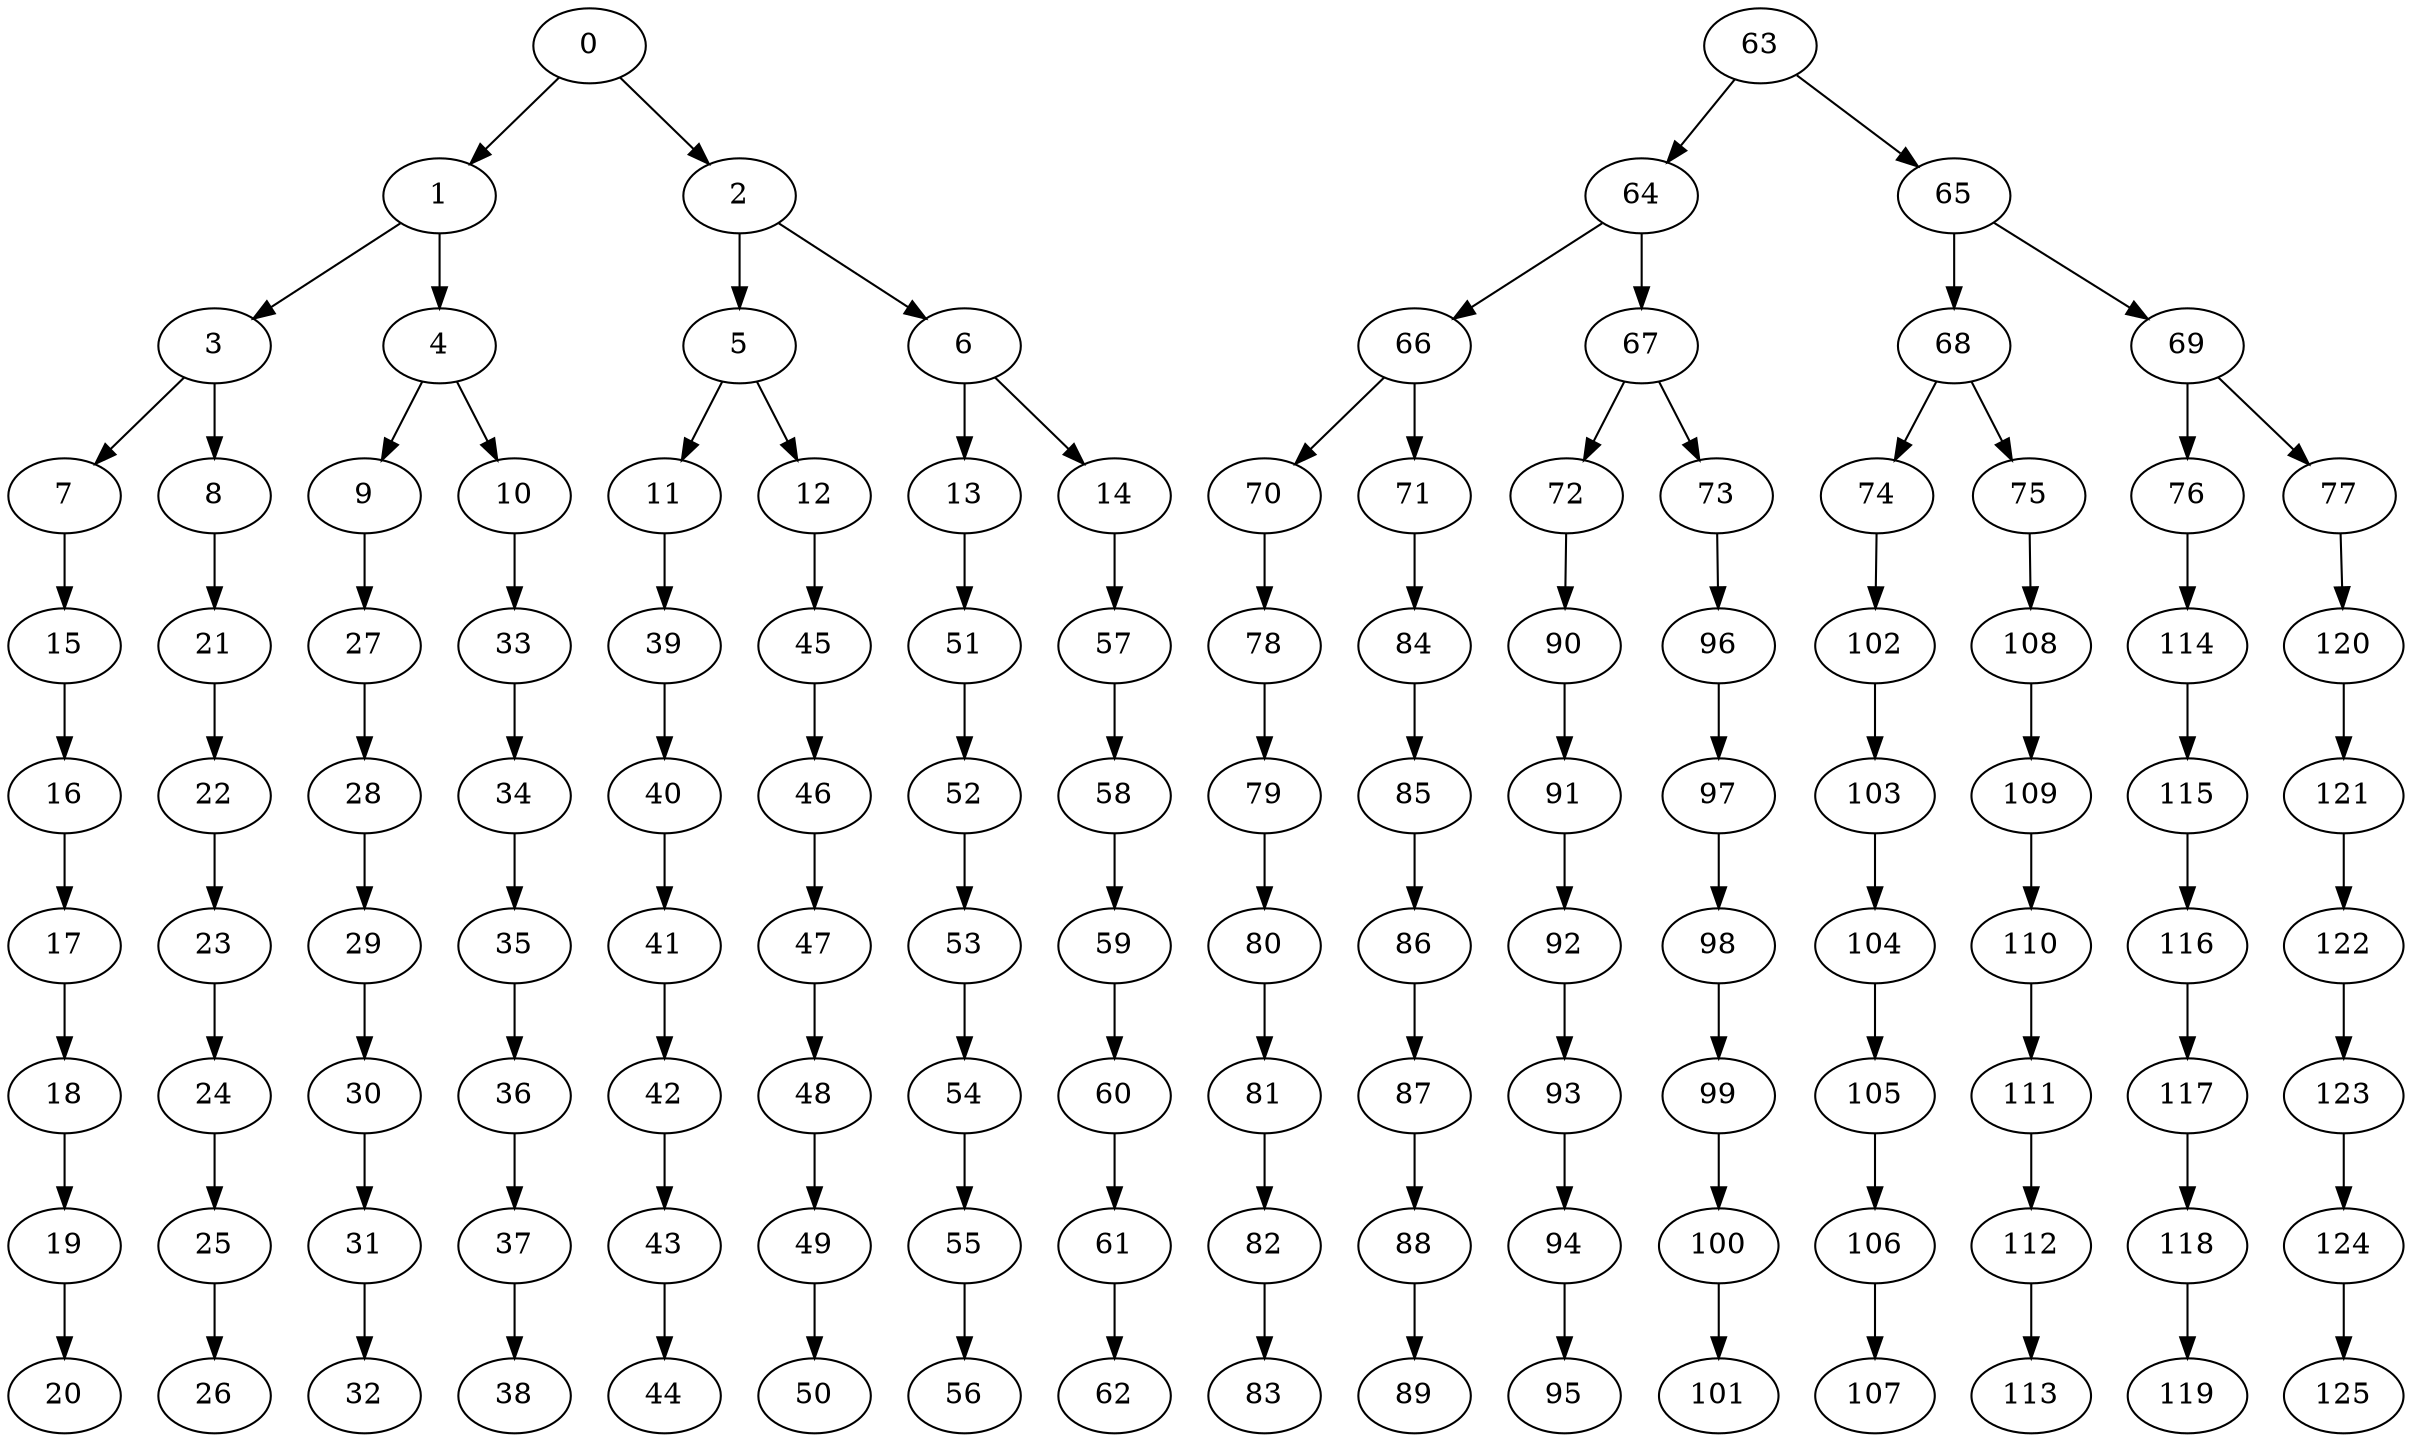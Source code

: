 strict digraph  {
0;
1;
2;
3;
4;
5;
6;
7;
8;
9;
10;
11;
12;
13;
14;
15;
16;
17;
18;
19;
20;
21;
22;
23;
24;
25;
26;
27;
28;
29;
30;
31;
32;
33;
34;
35;
36;
37;
38;
39;
40;
41;
42;
43;
44;
45;
46;
47;
48;
49;
50;
51;
52;
53;
54;
55;
56;
57;
58;
59;
60;
61;
62;
63;
64;
65;
66;
67;
68;
69;
70;
71;
72;
73;
74;
75;
76;
77;
78;
79;
80;
81;
82;
83;
84;
85;
86;
87;
88;
89;
90;
91;
92;
93;
94;
95;
96;
97;
98;
99;
100;
101;
102;
103;
104;
105;
106;
107;
108;
109;
110;
111;
112;
113;
114;
115;
116;
117;
118;
119;
120;
121;
122;
123;
124;
125;
0 -> 1;
0 -> 2;
1 -> 3;
1 -> 4;
2 -> 5;
2 -> 6;
3 -> 7;
3 -> 8;
4 -> 9;
4 -> 10;
5 -> 11;
5 -> 12;
6 -> 13;
6 -> 14;
7 -> 15;
8 -> 21;
9 -> 27;
10 -> 33;
11 -> 39;
12 -> 45;
13 -> 51;
14 -> 57;
15 -> 16;
16 -> 17;
17 -> 18;
18 -> 19;
19 -> 20;
21 -> 22;
22 -> 23;
23 -> 24;
24 -> 25;
25 -> 26;
27 -> 28;
28 -> 29;
29 -> 30;
30 -> 31;
31 -> 32;
33 -> 34;
34 -> 35;
35 -> 36;
36 -> 37;
37 -> 38;
39 -> 40;
40 -> 41;
41 -> 42;
42 -> 43;
43 -> 44;
45 -> 46;
46 -> 47;
47 -> 48;
48 -> 49;
49 -> 50;
51 -> 52;
52 -> 53;
53 -> 54;
54 -> 55;
55 -> 56;
57 -> 58;
58 -> 59;
59 -> 60;
60 -> 61;
61 -> 62;
63 -> 64;
63 -> 65;
64 -> 66;
64 -> 67;
65 -> 68;
65 -> 69;
66 -> 70;
66 -> 71;
67 -> 72;
67 -> 73;
68 -> 74;
68 -> 75;
69 -> 76;
69 -> 77;
70 -> 78;
71 -> 84;
72 -> 90;
73 -> 96;
74 -> 102;
75 -> 108;
76 -> 114;
77 -> 120;
78 -> 79;
79 -> 80;
80 -> 81;
81 -> 82;
82 -> 83;
84 -> 85;
85 -> 86;
86 -> 87;
87 -> 88;
88 -> 89;
90 -> 91;
91 -> 92;
92 -> 93;
93 -> 94;
94 -> 95;
96 -> 97;
97 -> 98;
98 -> 99;
99 -> 100;
100 -> 101;
102 -> 103;
103 -> 104;
104 -> 105;
105 -> 106;
106 -> 107;
108 -> 109;
109 -> 110;
110 -> 111;
111 -> 112;
112 -> 113;
114 -> 115;
115 -> 116;
116 -> 117;
117 -> 118;
118 -> 119;
120 -> 121;
121 -> 122;
122 -> 123;
123 -> 124;
124 -> 125;
}
